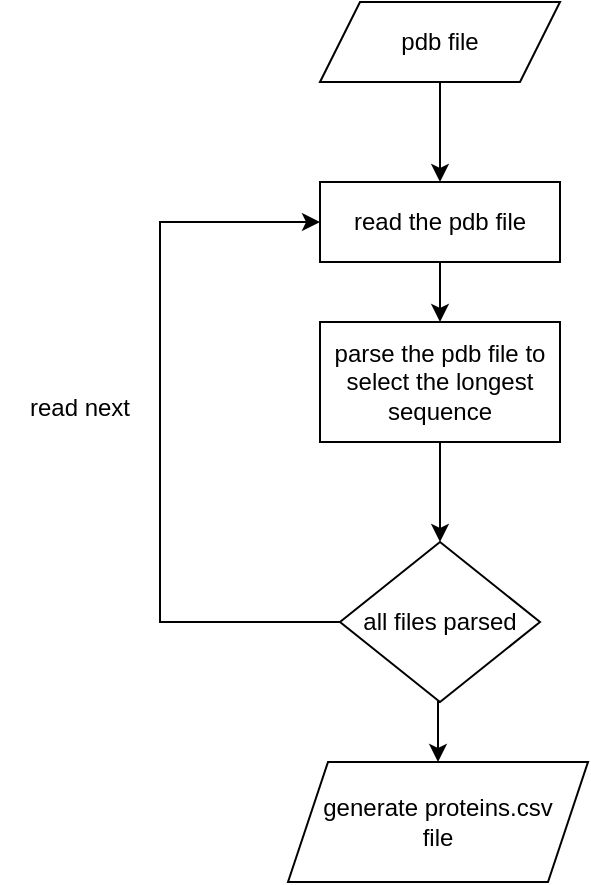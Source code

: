 <mxfile version="24.5.1" type="device">
  <diagram name="Page-1" id="332G3PymzPb4qVcrUYYi">
    <mxGraphModel dx="880" dy="434" grid="1" gridSize="10" guides="1" tooltips="1" connect="1" arrows="1" fold="1" page="1" pageScale="1" pageWidth="827" pageHeight="1169" math="0" shadow="0">
      <root>
        <mxCell id="0" />
        <mxCell id="1" parent="0" />
        <mxCell id="wG4p4RfwUrjAuZRECxBD-6" style="edgeStyle=orthogonalEdgeStyle;rounded=0;orthogonalLoop=1;jettySize=auto;html=1;exitX=0.5;exitY=1;exitDx=0;exitDy=0;entryX=0.5;entryY=0;entryDx=0;entryDy=0;" parent="1" source="wG4p4RfwUrjAuZRECxBD-1" target="wG4p4RfwUrjAuZRECxBD-5" edge="1">
          <mxGeometry relative="1" as="geometry" />
        </mxCell>
        <mxCell id="wG4p4RfwUrjAuZRECxBD-1" value="read the pdb file" style="rounded=0;whiteSpace=wrap;html=1;" parent="1" vertex="1">
          <mxGeometry x="280" y="150" width="120" height="40" as="geometry" />
        </mxCell>
        <mxCell id="wG4p4RfwUrjAuZRECxBD-4" style="edgeStyle=orthogonalEdgeStyle;rounded=0;orthogonalLoop=1;jettySize=auto;html=1;exitX=0.5;exitY=1;exitDx=0;exitDy=0;entryX=0.5;entryY=0;entryDx=0;entryDy=0;" parent="1" source="wG4p4RfwUrjAuZRECxBD-2" target="wG4p4RfwUrjAuZRECxBD-1" edge="1">
          <mxGeometry relative="1" as="geometry" />
        </mxCell>
        <mxCell id="wG4p4RfwUrjAuZRECxBD-2" value="pdb file" style="shape=parallelogram;perimeter=parallelogramPerimeter;whiteSpace=wrap;html=1;fixedSize=1;" parent="1" vertex="1">
          <mxGeometry x="280" y="60" width="120" height="40" as="geometry" />
        </mxCell>
        <mxCell id="wG4p4RfwUrjAuZRECxBD-17" style="edgeStyle=orthogonalEdgeStyle;rounded=0;orthogonalLoop=1;jettySize=auto;html=1;exitX=0.5;exitY=1;exitDx=0;exitDy=0;entryX=0.5;entryY=0;entryDx=0;entryDy=0;" parent="1" source="wG4p4RfwUrjAuZRECxBD-5" target="wG4p4RfwUrjAuZRECxBD-18" edge="1">
          <mxGeometry relative="1" as="geometry">
            <mxPoint x="340" y="320" as="targetPoint" />
          </mxGeometry>
        </mxCell>
        <mxCell id="wG4p4RfwUrjAuZRECxBD-5" value="parse the pdb file to select the longest sequence" style="rounded=0;whiteSpace=wrap;html=1;" parent="1" vertex="1">
          <mxGeometry x="280" y="220" width="120" height="60" as="geometry" />
        </mxCell>
        <mxCell id="wG4p4RfwUrjAuZRECxBD-12" value="read next" style="text;html=1;align=center;verticalAlign=middle;whiteSpace=wrap;rounded=0;" parent="1" vertex="1">
          <mxGeometry x="120" y="235" width="80" height="55" as="geometry" />
        </mxCell>
        <mxCell id="wG4p4RfwUrjAuZRECxBD-21" style="edgeStyle=orthogonalEdgeStyle;rounded=0;orthogonalLoop=1;jettySize=auto;html=1;exitX=0;exitY=0.5;exitDx=0;exitDy=0;entryX=0;entryY=0.5;entryDx=0;entryDy=0;" parent="1" source="wG4p4RfwUrjAuZRECxBD-18" target="wG4p4RfwUrjAuZRECxBD-1" edge="1">
          <mxGeometry relative="1" as="geometry">
            <mxPoint x="200" y="190" as="targetPoint" />
            <Array as="points">
              <mxPoint x="200" y="370" />
              <mxPoint x="200" y="170" />
            </Array>
          </mxGeometry>
        </mxCell>
        <mxCell id="wG4p4RfwUrjAuZRECxBD-23" style="edgeStyle=orthogonalEdgeStyle;rounded=0;orthogonalLoop=1;jettySize=auto;html=1;exitX=0.5;exitY=1;exitDx=0;exitDy=0;entryX=0.5;entryY=0;entryDx=0;entryDy=0;" parent="1" source="wG4p4RfwUrjAuZRECxBD-18" target="wG4p4RfwUrjAuZRECxBD-22" edge="1">
          <mxGeometry relative="1" as="geometry" />
        </mxCell>
        <mxCell id="wG4p4RfwUrjAuZRECxBD-18" value="all files parsed" style="rhombus;whiteSpace=wrap;html=1;" parent="1" vertex="1">
          <mxGeometry x="290" y="330" width="100" height="80" as="geometry" />
        </mxCell>
        <mxCell id="wG4p4RfwUrjAuZRECxBD-22" value="generate proteins.csv&lt;div&gt;file&lt;/div&gt;" style="shape=parallelogram;perimeter=parallelogramPerimeter;whiteSpace=wrap;html=1;fixedSize=1;" parent="1" vertex="1">
          <mxGeometry x="264" y="440" width="150" height="60" as="geometry" />
        </mxCell>
      </root>
    </mxGraphModel>
  </diagram>
</mxfile>
